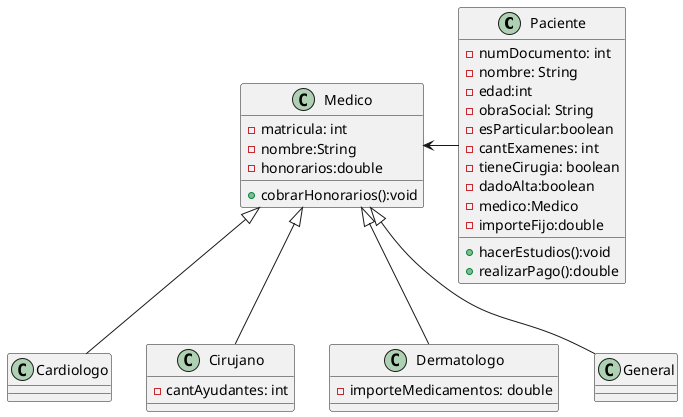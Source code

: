 @startuml
'https://plantuml.com/class-diagram

class Paciente{
-numDocumento: int
-nombre: String
-edad:int
-obraSocial: String
-esParticular:boolean
-cantExamenes: int
-tieneCirugia: boolean
-dadoAlta:boolean
-medico:Medico
-importeFijo:double
+hacerEstudios():void
+realizarPago():double
}
Paciente -l-> Medico
class Medico{
-matricula: int
-nombre:String
-honorarios:double
+cobrarHonorarios():void
}
Cardiologo -u-|> Medico
Cirujano -u-|> Medico
Dermatologo -u-|> Medico
General -u-|> Medico
class Cardiologo{}
class Cirujano{
-cantAyudantes: int
}
class Dermatologo{
-importeMedicamentos: double
}
class General

@enduml